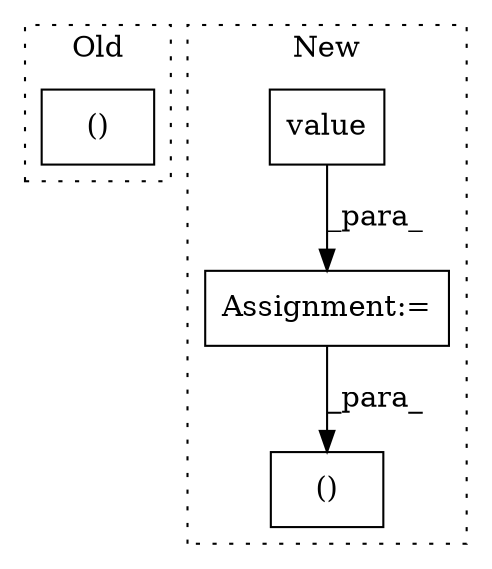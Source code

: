 digraph G {
subgraph cluster0 {
1 [label="()" a="106" s="1381" l="59" shape="box"];
label = "Old";
style="dotted";
}
subgraph cluster1 {
2 [label="value" a="32" s="1324" l="7" shape="box"];
3 [label="Assignment:=" a="7" s="1303" l="1" shape="box"];
4 [label="()" a="106" s="1349" l="105" shape="box"];
label = "New";
style="dotted";
}
2 -> 3 [label="_para_"];
3 -> 4 [label="_para_"];
}